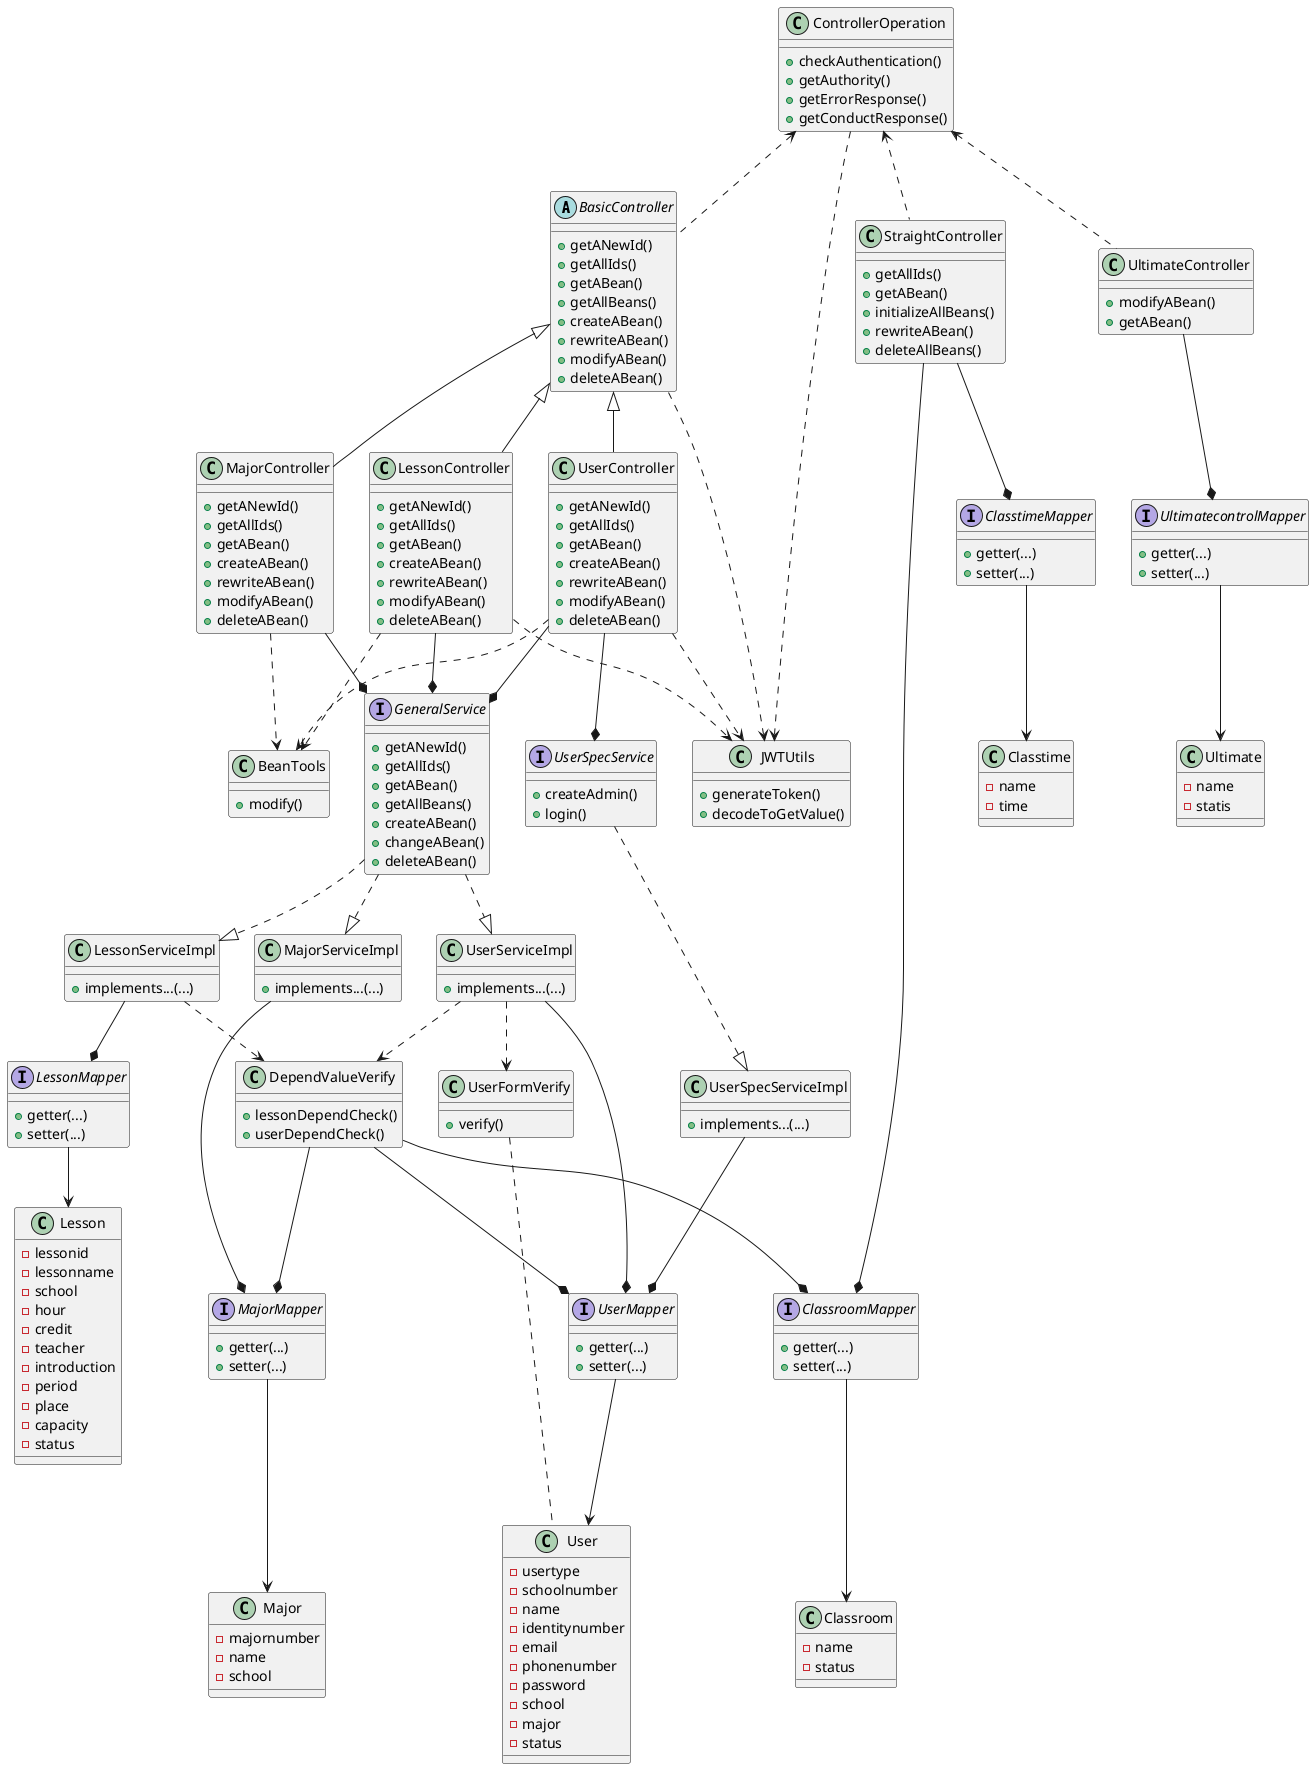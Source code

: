 @startuml
'https://plantuml.com/class-diagram

abstract class BasicController{
+ getANewId()
+ getAllIds()
+ getABean()
+ getAllBeans()
+ createABean()
+ rewriteABean()
+ modifyABean()
+ deleteABean()
}
class ControllerOperation
{
+ checkAuthentication()
+ getAuthority()
+ getErrorResponse()
+ getConductResponse()
}
class UserController
{
+ getANewId()
+ getAllIds()
+ getABean()
+ createABean()
+ rewriteABean()
+ modifyABean()
+ deleteABean()
}
class LessonController
{
+ getANewId()
+ getAllIds()
+ getABean()
+ createABean()
+ rewriteABean()
+ modifyABean()
+ deleteABean()
}
class MajorController
{
+ getANewId()
+ getAllIds()
+ getABean()
+ createABean()
+ rewriteABean()
+ modifyABean()
+ deleteABean()
}
class StraightController
{
+ getAllIds()
+ getABean()
+ initializeAllBeans()
+ rewriteABean()
+ deleteAllBeans()
}
class UltimateController
{
+ modifyABean()
+ getABean()
}

UserController -up-|> BasicController
LessonController -up-|> BasicController
MajorController -up-|> BasicController

StraightController .up.> ControllerOperation
UltimateController .up.> ControllerOperation
BasicController .up.> ControllerOperation


UserController ..> BeanTools
LessonController ..> BeanTools
MajorController ..> BeanTools

BasicController ..> JWTUtils
UserController ..> JWTUtils
LessonController ..> JWTUtils
ControllerOperation ..> JWTUtils

interface UserSpecService
{
+ createAdmin()
+ login()
}
interface GeneralService
{
+ getANewId()
+ getAllIds()
+ getABean()
+ getAllBeans()
+ createABean()
+ changeABean()
+ deleteABean()
}

class UserServiceImpl
{
+ implements...(...)
}
class MajorServiceImpl
{
+ implements...(...)
}
class LessonServiceImpl
{
+ implements...(...)
}
class UserSpecServiceImpl
{
+ implements...(...)
}

class DependValueVerify
{
+ lessonDependCheck()
+ userDependCheck()
}

UserController --* GeneralService
UserController --* UserSpecService
LessonController --* GeneralService
MajorController --* GeneralService

GeneralService  ..|> UserServiceImpl
GeneralService  ..|> MajorServiceImpl
GeneralService  ..|> LessonServiceImpl
UserSpecService ..|> UserSpecServiceImpl

interface UserMapper
{
+ getter(...)
+ setter(...)
}
interface LessonMapper
{
+ getter(...)
+ setter(...)
}
interface MajorMapper
{
+ getter(...)
+ setter(...)
}
interface ClassroomMapper
{
+ getter(...)
+ setter(...)
}
interface ClasstimeMapper
{
+ getter(...)
+ setter(...)
}
interface UltimatecontrolMapper
{
+ getter(...)
+ setter(...)
}

UserServiceImpl --* UserMapper
UserSpecServiceImpl --* UserMapper
LessonServiceImpl --* LessonMapper
MajorServiceImpl --* MajorMapper

StraightController --* ClasstimeMapper
StraightController --* ClassroomMapper

UltimateController --* UltimatecontrolMapper

UserServiceImpl ..> UserFormVerify
UserServiceImpl ..> DependValueVerify
LessonServiceImpl ..> DependValueVerify

DependValueVerify --* UserMapper
DependValueVerify --* MajorMapper
DependValueVerify --* ClassroomMapper

class User
{
- usertype
- schoolnumber
- name
- identitynumber
- email
- phonenumber
- password
- school
- major
- status
}
class Lesson
{
- lessonid
- lessonname
- school
- hour
- credit
- teacher
- introduction
- period
- place
- capacity
- status
}
class Major
{
- majornumber
- name
- school
}
class Classtime
{
- name
- time
}
class Classroom
{
- name
- status
}
class Ultimate
{
- name
- statis
}

class BeanTools
{
+ modify()
}
class JWTUtils
{
+ generateToken()
+ decodeToGetValue()
}
class UserFormVerify
{
+ verify()
}


UserMapper --> User
LessonMapper --> Lesson
MajorMapper --> Major
ClasstimeMapper --> Classtime
ClassroomMapper --> Classroom
UltimatecontrolMapper  --> Ultimate

UserFormVerify .. User


@enduml